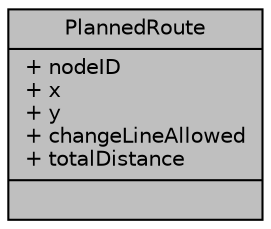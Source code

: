 digraph "PlannedRoute"
{
 // LATEX_PDF_SIZE
  edge [fontname="Helvetica",fontsize="10",labelfontname="Helvetica",labelfontsize="10"];
  node [fontname="Helvetica",fontsize="10",shape=record];
  Node1 [label="{PlannedRoute\n|+ nodeID\l+ x\l+ y\l+ changeLineAllowed\l+ totalDistance\l|}",height=0.2,width=0.4,color="black", fillcolor="grey75", style="filled", fontcolor="black",tooltip="Struct that is used for information about the planned route."];
}
